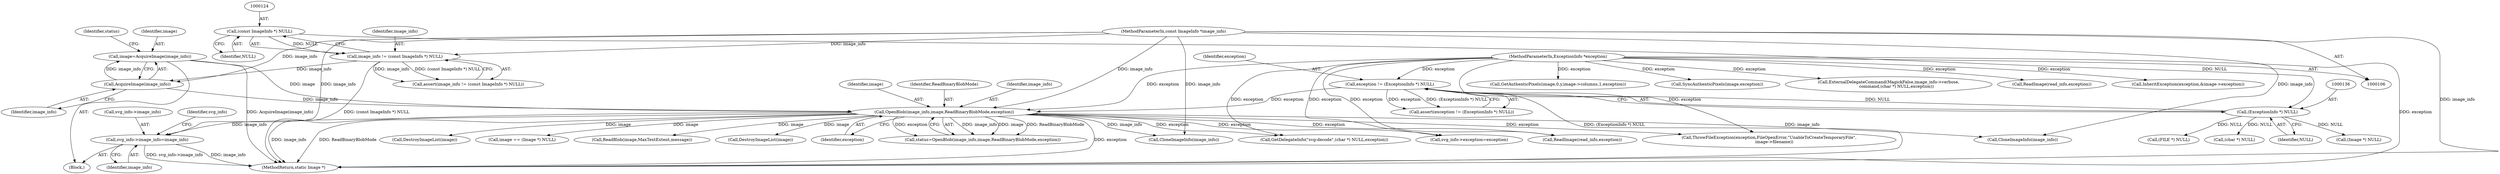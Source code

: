 digraph "0_ImageMagick_f6e9d0d9955e85bdd7540b251cd50d598dacc5e6_60@pointer" {
"1001016" [label="(Call,svg_info->image_info=image_info)"];
"1000165" [label="(Call,OpenBlob(image_info,image,ReadBinaryBlobMode,exception))"];
"1000161" [label="(Call,AcquireImage(image_info))"];
"1000121" [label="(Call,image_info != (const ImageInfo *) NULL)"];
"1000107" [label="(MethodParameterIn,const ImageInfo *image_info)"];
"1000123" [label="(Call,(const ImageInfo *) NULL)"];
"1000159" [label="(Call,image=AcquireImage(image_info))"];
"1000133" [label="(Call,exception != (ExceptionInfo *) NULL)"];
"1000108" [label="(MethodParameterIn,ExceptionInfo *exception)"];
"1000135" [label="(Call,(ExceptionInfo *) NULL)"];
"1000109" [label="(Block,)"];
"1000122" [label="(Identifier,image_info)"];
"1000180" [label="(Call,(Image *) NULL)"];
"1000162" [label="(Identifier,image_info)"];
"1000161" [label="(Call,AcquireImage(image_info))"];
"1000406" [label="(Call,ReadImage(read_info,exception))"];
"1000577" [label="(Call,InheritException(exception,&image->exception))"];
"1000762" [label="(Call,GetAuthenticPixels(image,0,y,image->columns,1,exception))"];
"1000922" [label="(Call,(FILE *) NULL)"];
"1000169" [label="(Identifier,exception)"];
"1000959" [label="(Call,ThrowFileException(exception,FileOpenError,\"UnableToCreateTemporaryFile\",\n        image->filename))"];
"1000160" [label="(Identifier,image)"];
"1000159" [label="(Call,image=AcquireImage(image_info))"];
"1000133" [label="(Call,exception != (ExceptionInfo *) NULL)"];
"1000166" [label="(Identifier,image_info)"];
"1000177" [label="(Call,DestroyImageList(image))"];
"1000121" [label="(Call,image_info != (const ImageInfo *) NULL)"];
"1000873" [label="(Call,SyncAuthenticPixels(image,exception))"];
"1001020" [label="(Identifier,image_info)"];
"1000120" [label="(Call,assert(image_info != (const ImageInfo *) NULL))"];
"1000134" [label="(Identifier,exception)"];
"1001017" [label="(Call,svg_info->image_info)"];
"1000975" [label="(Call,image == (Image *) NULL)"];
"1000483" [label="(Call,ReadBlob(image,MaxTextExtent,message))"];
"1000135" [label="(Call,(ExceptionInfo *) NULL)"];
"1000107" [label="(MethodParameterIn,const ImageInfo *image_info)"];
"1001356" [label="(Call,CloneImageInfo(image_info))"];
"1000355" [label="(Call,ExternalDelegateCommand(MagickFalse,image_info->verbose,\n            command,(char *) NULL,exception))"];
"1000165" [label="(Call,OpenBlob(image_info,image,ReadBinaryBlobMode,exception))"];
"1000245" [label="(Call,(char *) NULL)"];
"1000243" [label="(Call,GetDelegateInfo(\"svg:decode\",(char *) NULL,exception))"];
"1000137" [label="(Identifier,NULL)"];
"1000968" [label="(Call,DestroyImageList(image))"];
"1000125" [label="(Identifier,NULL)"];
"1001006" [label="(Call,svg_info->exception=exception)"];
"1000167" [label="(Identifier,image)"];
"1001024" [label="(Identifier,svg_info)"];
"1001391" [label="(Call,ReadImage(read_info,exception))"];
"1001016" [label="(Call,svg_info->image_info=image_info)"];
"1000123" [label="(Call,(const ImageInfo *) NULL)"];
"1000108" [label="(MethodParameterIn,ExceptionInfo *exception)"];
"1000394" [label="(Call,CloneImageInfo(image_info))"];
"1000168" [label="(Identifier,ReadBinaryBlobMode)"];
"1001464" [label="(MethodReturn,static Image *)"];
"1000163" [label="(Call,status=OpenBlob(image_info,image,ReadBinaryBlobMode,exception))"];
"1000132" [label="(Call,assert(exception != (ExceptionInfo *) NULL))"];
"1000164" [label="(Identifier,status)"];
"1001016" -> "1000109"  [label="AST: "];
"1001016" -> "1001020"  [label="CFG: "];
"1001017" -> "1001016"  [label="AST: "];
"1001020" -> "1001016"  [label="AST: "];
"1001024" -> "1001016"  [label="CFG: "];
"1001016" -> "1001464"  [label="DDG: image_info"];
"1001016" -> "1001464"  [label="DDG: svg_info->image_info"];
"1000165" -> "1001016"  [label="DDG: image_info"];
"1000107" -> "1001016"  [label="DDG: image_info"];
"1000165" -> "1000163"  [label="AST: "];
"1000165" -> "1000169"  [label="CFG: "];
"1000166" -> "1000165"  [label="AST: "];
"1000167" -> "1000165"  [label="AST: "];
"1000168" -> "1000165"  [label="AST: "];
"1000169" -> "1000165"  [label="AST: "];
"1000163" -> "1000165"  [label="CFG: "];
"1000165" -> "1001464"  [label="DDG: ReadBinaryBlobMode"];
"1000165" -> "1001464"  [label="DDG: exception"];
"1000165" -> "1001464"  [label="DDG: image_info"];
"1000165" -> "1000163"  [label="DDG: image_info"];
"1000165" -> "1000163"  [label="DDG: image"];
"1000165" -> "1000163"  [label="DDG: ReadBinaryBlobMode"];
"1000165" -> "1000163"  [label="DDG: exception"];
"1000161" -> "1000165"  [label="DDG: image_info"];
"1000107" -> "1000165"  [label="DDG: image_info"];
"1000159" -> "1000165"  [label="DDG: image"];
"1000133" -> "1000165"  [label="DDG: exception"];
"1000108" -> "1000165"  [label="DDG: exception"];
"1000165" -> "1000177"  [label="DDG: image"];
"1000165" -> "1000243"  [label="DDG: exception"];
"1000165" -> "1000394"  [label="DDG: image_info"];
"1000165" -> "1000483"  [label="DDG: image"];
"1000165" -> "1000959"  [label="DDG: exception"];
"1000165" -> "1000968"  [label="DDG: image"];
"1000165" -> "1000975"  [label="DDG: image"];
"1000165" -> "1001006"  [label="DDG: exception"];
"1000165" -> "1001356"  [label="DDG: image_info"];
"1000165" -> "1001391"  [label="DDG: exception"];
"1000161" -> "1000159"  [label="AST: "];
"1000161" -> "1000162"  [label="CFG: "];
"1000162" -> "1000161"  [label="AST: "];
"1000159" -> "1000161"  [label="CFG: "];
"1000161" -> "1000159"  [label="DDG: image_info"];
"1000121" -> "1000161"  [label="DDG: image_info"];
"1000107" -> "1000161"  [label="DDG: image_info"];
"1000121" -> "1000120"  [label="AST: "];
"1000121" -> "1000123"  [label="CFG: "];
"1000122" -> "1000121"  [label="AST: "];
"1000123" -> "1000121"  [label="AST: "];
"1000120" -> "1000121"  [label="CFG: "];
"1000121" -> "1001464"  [label="DDG: (const ImageInfo *) NULL"];
"1000121" -> "1000120"  [label="DDG: image_info"];
"1000121" -> "1000120"  [label="DDG: (const ImageInfo *) NULL"];
"1000107" -> "1000121"  [label="DDG: image_info"];
"1000123" -> "1000121"  [label="DDG: NULL"];
"1000107" -> "1000106"  [label="AST: "];
"1000107" -> "1001464"  [label="DDG: image_info"];
"1000107" -> "1000394"  [label="DDG: image_info"];
"1000107" -> "1001356"  [label="DDG: image_info"];
"1000123" -> "1000125"  [label="CFG: "];
"1000124" -> "1000123"  [label="AST: "];
"1000125" -> "1000123"  [label="AST: "];
"1000123" -> "1000135"  [label="DDG: NULL"];
"1000159" -> "1000109"  [label="AST: "];
"1000160" -> "1000159"  [label="AST: "];
"1000164" -> "1000159"  [label="CFG: "];
"1000159" -> "1001464"  [label="DDG: AcquireImage(image_info)"];
"1000133" -> "1000132"  [label="AST: "];
"1000133" -> "1000135"  [label="CFG: "];
"1000134" -> "1000133"  [label="AST: "];
"1000135" -> "1000133"  [label="AST: "];
"1000132" -> "1000133"  [label="CFG: "];
"1000133" -> "1001464"  [label="DDG: (ExceptionInfo *) NULL"];
"1000133" -> "1000132"  [label="DDG: exception"];
"1000133" -> "1000132"  [label="DDG: (ExceptionInfo *) NULL"];
"1000108" -> "1000133"  [label="DDG: exception"];
"1000135" -> "1000133"  [label="DDG: NULL"];
"1000108" -> "1000106"  [label="AST: "];
"1000108" -> "1001464"  [label="DDG: exception"];
"1000108" -> "1000243"  [label="DDG: exception"];
"1000108" -> "1000355"  [label="DDG: exception"];
"1000108" -> "1000406"  [label="DDG: exception"];
"1000108" -> "1000577"  [label="DDG: exception"];
"1000108" -> "1000762"  [label="DDG: exception"];
"1000108" -> "1000873"  [label="DDG: exception"];
"1000108" -> "1000959"  [label="DDG: exception"];
"1000108" -> "1001006"  [label="DDG: exception"];
"1000108" -> "1001391"  [label="DDG: exception"];
"1000135" -> "1000137"  [label="CFG: "];
"1000136" -> "1000135"  [label="AST: "];
"1000137" -> "1000135"  [label="AST: "];
"1000135" -> "1000180"  [label="DDG: NULL"];
"1000135" -> "1000245"  [label="DDG: NULL"];
"1000135" -> "1000922"  [label="DDG: NULL"];
}
